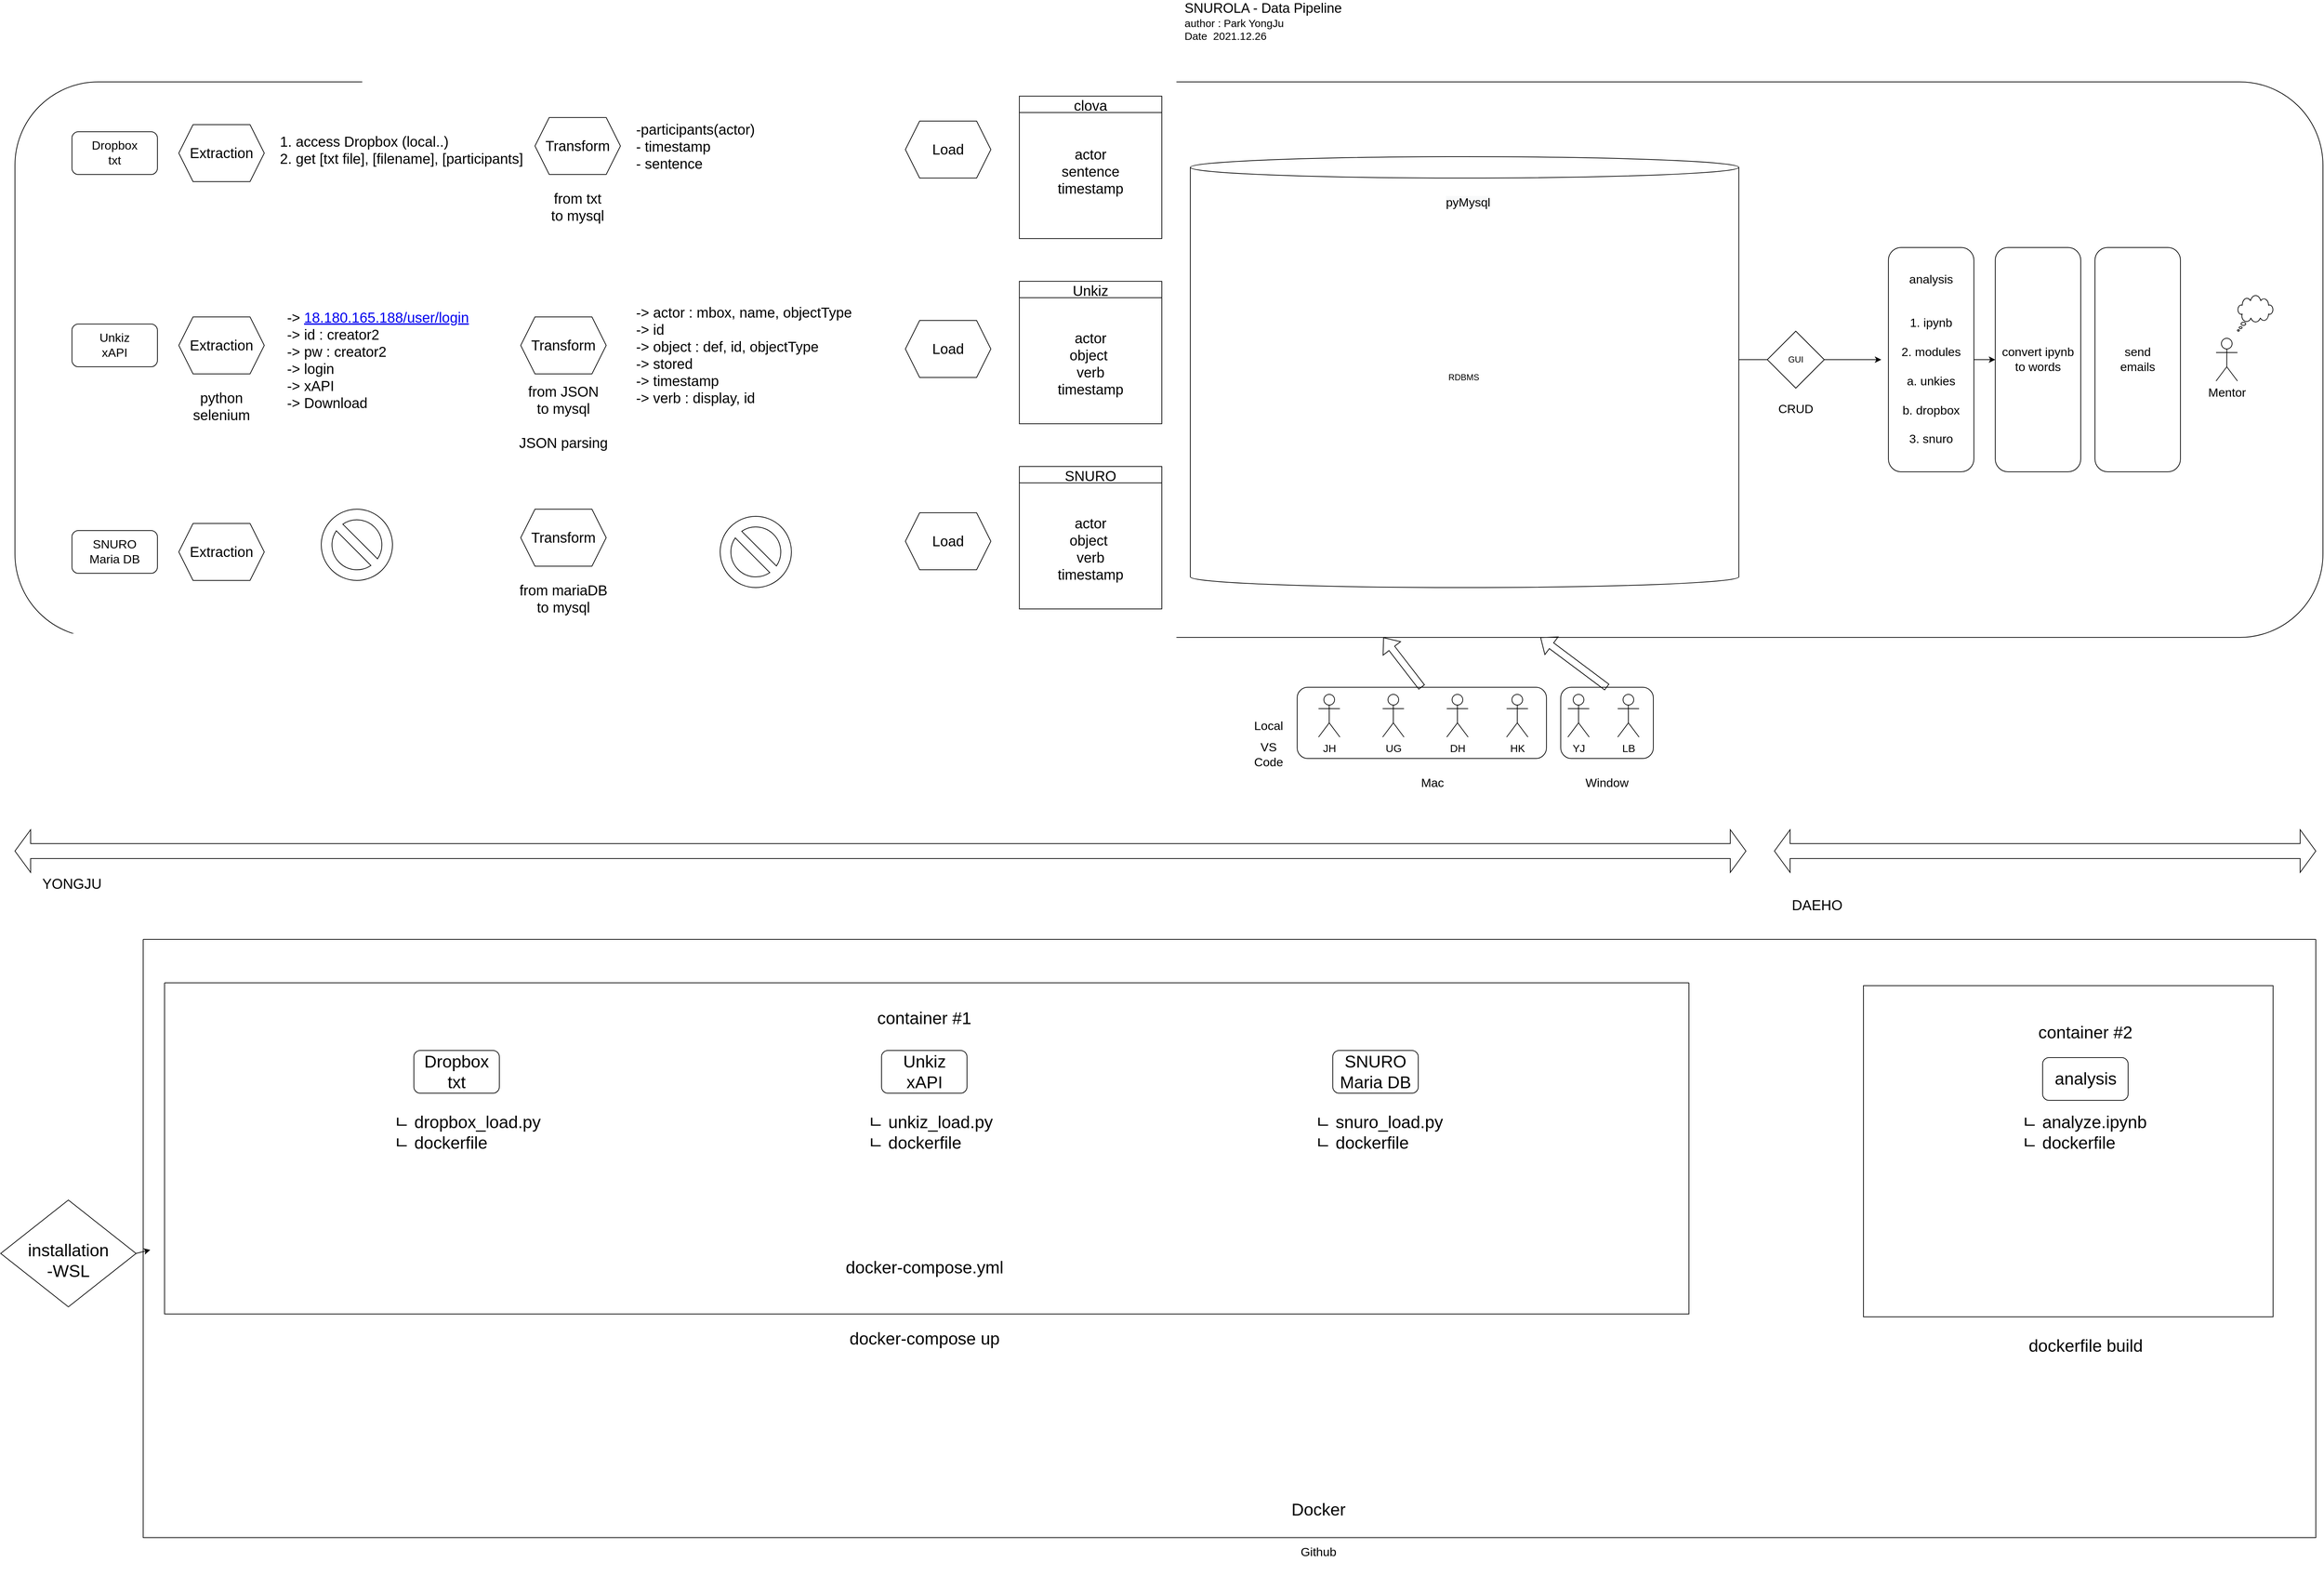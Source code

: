 <mxfile version="16.1.0" type="github">
  <diagram id="KomBlYfURObIVosx0nQ2" name="Page-1">
    <mxGraphModel dx="6326" dy="2348" grid="1" gridSize="10" guides="1" tooltips="1" connect="1" arrows="1" fold="1" page="1" pageScale="1" pageWidth="827" pageHeight="1169" math="0" shadow="0">
      <root>
        <mxCell id="0" />
        <mxCell id="1" parent="0" />
        <mxCell id="W7DBwRAsvJPkKnuEcQkR-81" value="" style="rhombus;whiteSpace=wrap;html=1;labelBackgroundColor=none;fontSize=24;fontColor=#000000;fillColor=none;" vertex="1" parent="1">
          <mxGeometry x="-1640" y="1700" width="190" height="150" as="geometry" />
        </mxCell>
        <mxCell id="mV-E5b2ut-4umRUvLPbg-17" value="" style="rounded=1;whiteSpace=wrap;html=1;fontSize=17;fillColor=none;" parent="1" vertex="1">
          <mxGeometry x="-1620" y="130" width="3240" height="780" as="geometry" />
        </mxCell>
        <mxCell id="mV-E5b2ut-4umRUvLPbg-1" value="&lt;font style=&quot;font-size: 19px&quot;&gt;SNUROLA - Data Pipeline&lt;br&gt;&lt;/font&gt;&lt;font style=&quot;font-size: 15px&quot;&gt;author : Park YongJu&lt;br&gt;Date&amp;nbsp; 2021.12.26&lt;/font&gt;" style="text;html=1;strokeColor=none;fillColor=none;align=left;verticalAlign=middle;whiteSpace=wrap;rounded=0;" parent="1" vertex="1">
          <mxGeometry x="20" y="30" width="230" height="30" as="geometry" />
        </mxCell>
        <mxCell id="mV-E5b2ut-4umRUvLPbg-2" value="JH" style="shape=umlActor;verticalLabelPosition=bottom;verticalAlign=top;html=1;outlineConnect=0;fontSize=15;" parent="1" vertex="1">
          <mxGeometry x="210" y="990" width="30" height="60" as="geometry" />
        </mxCell>
        <mxCell id="mV-E5b2ut-4umRUvLPbg-4" value="&lt;font style=&quot;font-size: 17px&quot;&gt;Local&lt;/font&gt;" style="text;html=1;strokeColor=none;fillColor=none;align=center;verticalAlign=middle;whiteSpace=wrap;rounded=0;fontSize=15;" parent="1" vertex="1">
          <mxGeometry x="110" y="1020" width="60" height="30" as="geometry" />
        </mxCell>
        <mxCell id="mV-E5b2ut-4umRUvLPbg-5" value="UG" style="shape=umlActor;verticalLabelPosition=bottom;verticalAlign=top;html=1;outlineConnect=0;fontSize=15;" parent="1" vertex="1">
          <mxGeometry x="300" y="990" width="30" height="60" as="geometry" />
        </mxCell>
        <mxCell id="mV-E5b2ut-4umRUvLPbg-6" value="DH" style="shape=umlActor;verticalLabelPosition=bottom;verticalAlign=top;html=1;outlineConnect=0;fontSize=15;" parent="1" vertex="1">
          <mxGeometry x="390" y="990" width="30" height="60" as="geometry" />
        </mxCell>
        <mxCell id="mV-E5b2ut-4umRUvLPbg-7" value="LB" style="shape=umlActor;verticalLabelPosition=bottom;verticalAlign=top;html=1;outlineConnect=0;fontSize=15;" parent="1" vertex="1">
          <mxGeometry x="630" y="990" width="30" height="60" as="geometry" />
        </mxCell>
        <mxCell id="mV-E5b2ut-4umRUvLPbg-8" value="HK" style="shape=umlActor;verticalLabelPosition=bottom;verticalAlign=top;html=1;outlineConnect=0;fontSize=15;" parent="1" vertex="1">
          <mxGeometry x="474" y="990" width="30" height="60" as="geometry" />
        </mxCell>
        <mxCell id="mV-E5b2ut-4umRUvLPbg-9" value="YJ" style="shape=umlActor;verticalLabelPosition=bottom;verticalAlign=top;html=1;outlineConnect=0;fontSize=15;" parent="1" vertex="1">
          <mxGeometry x="560" y="990" width="30" height="60" as="geometry" />
        </mxCell>
        <mxCell id="mV-E5b2ut-4umRUvLPbg-11" value="" style="rounded=1;whiteSpace=wrap;html=1;fontSize=17;fillColor=none;" parent="1" vertex="1">
          <mxGeometry x="180" y="980" width="350" height="100" as="geometry" />
        </mxCell>
        <mxCell id="mV-E5b2ut-4umRUvLPbg-12" value="" style="rounded=1;whiteSpace=wrap;html=1;fontSize=17;fillColor=none;" parent="1" vertex="1">
          <mxGeometry x="550" y="980" width="130" height="100" as="geometry" />
        </mxCell>
        <mxCell id="mV-E5b2ut-4umRUvLPbg-13" value="&lt;font style=&quot;font-size: 17px&quot;&gt;Mac&lt;/font&gt;" style="text;html=1;strokeColor=none;fillColor=none;align=center;verticalAlign=middle;whiteSpace=wrap;rounded=0;fontSize=15;" parent="1" vertex="1">
          <mxGeometry x="340" y="1100" width="60" height="30" as="geometry" />
        </mxCell>
        <mxCell id="mV-E5b2ut-4umRUvLPbg-14" value="&lt;font style=&quot;font-size: 17px&quot;&gt;Window&lt;/font&gt;" style="text;html=1;strokeColor=none;fillColor=none;align=center;verticalAlign=middle;whiteSpace=wrap;rounded=0;fontSize=15;" parent="1" vertex="1">
          <mxGeometry x="585" y="1100" width="60" height="30" as="geometry" />
        </mxCell>
        <mxCell id="mV-E5b2ut-4umRUvLPbg-18" value="" style="shape=flexArrow;endArrow=classic;html=1;rounded=0;fontSize=17;exitX=0.5;exitY=0;exitDx=0;exitDy=0;" parent="1" source="mV-E5b2ut-4umRUvLPbg-11" target="mV-E5b2ut-4umRUvLPbg-17" edge="1">
          <mxGeometry width="50" height="50" relative="1" as="geometry">
            <mxPoint x="540" y="570" as="sourcePoint" />
            <mxPoint x="590" y="520" as="targetPoint" />
          </mxGeometry>
        </mxCell>
        <mxCell id="mV-E5b2ut-4umRUvLPbg-19" value="" style="shape=flexArrow;endArrow=classic;html=1;rounded=0;fontSize=17;exitX=0.5;exitY=0;exitDx=0;exitDy=0;" parent="1" source="mV-E5b2ut-4umRUvLPbg-12" target="mV-E5b2ut-4umRUvLPbg-17" edge="1">
          <mxGeometry width="50" height="50" relative="1" as="geometry">
            <mxPoint x="540" y="570" as="sourcePoint" />
            <mxPoint x="590" y="520" as="targetPoint" />
          </mxGeometry>
        </mxCell>
        <mxCell id="mV-E5b2ut-4umRUvLPbg-26" value="analysis&lt;br&gt;&lt;br&gt;&lt;br&gt;1. ipynb&lt;br&gt;&lt;br&gt;2. modules&lt;br&gt;&lt;br&gt;a. unkies&lt;br&gt;&lt;br&gt;b. dropbox&lt;br&gt;&lt;br&gt;3. snuro" style="rounded=1;whiteSpace=wrap;html=1;fontSize=17;fillColor=none;" parent="1" vertex="1">
          <mxGeometry x="1010" y="362.5" width="120" height="315" as="geometry" />
        </mxCell>
        <mxCell id="mV-E5b2ut-4umRUvLPbg-29" value="convert ipynb to words" style="rounded=1;whiteSpace=wrap;html=1;fontSize=17;fillColor=none;" parent="1" vertex="1">
          <mxGeometry x="1160" y="362.5" width="120" height="315" as="geometry" />
        </mxCell>
        <mxCell id="mV-E5b2ut-4umRUvLPbg-31" value="" style="shape=cylinder3;whiteSpace=wrap;html=1;boundedLbl=1;backgroundOutline=1;size=15;glass=1;fontSize=17;fillColor=none;" parent="1" vertex="1">
          <mxGeometry x="30" y="235" width="770" height="605" as="geometry" />
        </mxCell>
        <mxCell id="mV-E5b2ut-4umRUvLPbg-34" value="&lt;span style=&quot;font-size: 17px&quot;&gt;VS Code&lt;/span&gt;" style="text;html=1;strokeColor=none;fillColor=none;align=center;verticalAlign=middle;whiteSpace=wrap;rounded=0;fontSize=15;" parent="1" vertex="1">
          <mxGeometry x="110" y="1060" width="60" height="30" as="geometry" />
        </mxCell>
        <mxCell id="W7DBwRAsvJPkKnuEcQkR-1" value="GUI" style="rhombus;whiteSpace=wrap;html=1;" vertex="1" parent="1">
          <mxGeometry x="840" y="480" width="80" height="80" as="geometry" />
        </mxCell>
        <mxCell id="W7DBwRAsvJPkKnuEcQkR-2" value="" style="endArrow=none;html=1;rounded=0;entryX=0;entryY=0.5;entryDx=0;entryDy=0;" edge="1" parent="1" target="W7DBwRAsvJPkKnuEcQkR-1">
          <mxGeometry width="50" height="50" relative="1" as="geometry">
            <mxPoint x="800" y="520" as="sourcePoint" />
            <mxPoint x="1340" y="700" as="targetPoint" />
          </mxGeometry>
        </mxCell>
        <mxCell id="W7DBwRAsvJPkKnuEcQkR-4" value="" style="endArrow=classic;html=1;rounded=0;exitX=1;exitY=0.5;exitDx=0;exitDy=0;" edge="1" parent="1" source="W7DBwRAsvJPkKnuEcQkR-1">
          <mxGeometry width="50" height="50" relative="1" as="geometry">
            <mxPoint x="1560" y="660" as="sourcePoint" />
            <mxPoint x="1000" y="520" as="targetPoint" />
          </mxGeometry>
        </mxCell>
        <mxCell id="W7DBwRAsvJPkKnuEcQkR-5" value="" style="endArrow=classic;html=1;rounded=0;exitX=1;exitY=0.5;exitDx=0;exitDy=0;entryX=0;entryY=0.5;entryDx=0;entryDy=0;" edge="1" parent="1" source="mV-E5b2ut-4umRUvLPbg-26" target="mV-E5b2ut-4umRUvLPbg-29">
          <mxGeometry width="50" height="50" relative="1" as="geometry">
            <mxPoint x="1510" y="710" as="sourcePoint" />
            <mxPoint x="1560" y="660" as="targetPoint" />
          </mxGeometry>
        </mxCell>
        <mxCell id="W7DBwRAsvJPkKnuEcQkR-6" value="&lt;br&gt;&lt;br&gt;&lt;span style=&quot;color: rgb(0 , 0 , 0) ; font-family: &amp;#34;helvetica&amp;#34; ; font-size: 17px ; font-style: normal ; font-weight: 400 ; letter-spacing: normal ; text-align: center ; text-indent: 0px ; text-transform: none ; word-spacing: 0px ; background-color: rgb(248 , 249 , 250) ; display: inline ; float: none&quot;&gt;pyMysql&lt;/span&gt;" style="text;html=1;strokeColor=none;fillColor=none;align=center;verticalAlign=middle;whiteSpace=wrap;rounded=0;" vertex="1" parent="1">
          <mxGeometry x="390" y="270" width="60" height="30" as="geometry" />
        </mxCell>
        <mxCell id="W7DBwRAsvJPkKnuEcQkR-8" value="&lt;font style=&quot;font-size: 17px&quot;&gt;SNURO&lt;br&gt;Maria DB&lt;/font&gt;" style="rounded=1;whiteSpace=wrap;html=1;" vertex="1" parent="1">
          <mxGeometry x="-1540" y="760" width="120" height="60" as="geometry" />
        </mxCell>
        <mxCell id="W7DBwRAsvJPkKnuEcQkR-9" value="Unkiz&lt;br&gt;xAPI" style="rounded=1;whiteSpace=wrap;html=1;fontSize=17;" vertex="1" parent="1">
          <mxGeometry x="-1540" y="470" width="120" height="60" as="geometry" />
        </mxCell>
        <mxCell id="W7DBwRAsvJPkKnuEcQkR-10" value="Dropbox&lt;br&gt;txt" style="rounded=1;whiteSpace=wrap;html=1;fontSize=17;" vertex="1" parent="1">
          <mxGeometry x="-1540" y="200" width="120" height="60" as="geometry" />
        </mxCell>
        <mxCell id="W7DBwRAsvJPkKnuEcQkR-11" value="Mentor" style="shape=umlActor;verticalLabelPosition=bottom;verticalAlign=top;html=1;outlineConnect=0;fontSize=17;" vertex="1" parent="1">
          <mxGeometry x="1470" y="490" width="30" height="60" as="geometry" />
        </mxCell>
        <mxCell id="W7DBwRAsvJPkKnuEcQkR-12" value="" style="whiteSpace=wrap;html=1;shape=mxgraph.basic.cloud_callout;fontSize=17;" vertex="1" parent="1">
          <mxGeometry x="1500" y="430" width="50" height="50" as="geometry" />
        </mxCell>
        <mxCell id="W7DBwRAsvJPkKnuEcQkR-16" value="&lt;span style=&quot;font-family: &amp;#34;apple sd gothic neo&amp;#34; , &amp;#34;arial&amp;#34; , sans-serif ; text-align: left&quot;&gt;&lt;font style=&quot;font-size: 20px&quot;&gt;Extraction&lt;/font&gt;&lt;/span&gt;" style="shape=hexagon;perimeter=hexagonPerimeter2;whiteSpace=wrap;html=1;fixedSize=1;fontSize=17;" vertex="1" parent="1">
          <mxGeometry x="-1390" y="190" width="120" height="80" as="geometry" />
        </mxCell>
        <mxCell id="W7DBwRAsvJPkKnuEcQkR-17" value="&lt;span style=&quot;font-family: &amp;#34;apple sd gothic neo&amp;#34; , &amp;#34;arial&amp;#34; , sans-serif ; text-align: left&quot;&gt;&lt;font style=&quot;font-size: 20px&quot;&gt;Extraction&lt;/font&gt;&lt;/span&gt;" style="shape=hexagon;perimeter=hexagonPerimeter2;whiteSpace=wrap;html=1;fixedSize=1;fontSize=17;" vertex="1" parent="1">
          <mxGeometry x="-1390" y="460" width="120" height="80" as="geometry" />
        </mxCell>
        <mxCell id="W7DBwRAsvJPkKnuEcQkR-18" value="&lt;span style=&quot;font-family: &amp;#34;apple sd gothic neo&amp;#34; , &amp;#34;arial&amp;#34; , sans-serif ; text-align: left&quot;&gt;&lt;font style=&quot;font-size: 20px&quot;&gt;Extraction&lt;/font&gt;&lt;/span&gt;" style="shape=hexagon;perimeter=hexagonPerimeter2;whiteSpace=wrap;html=1;fixedSize=1;fontSize=17;" vertex="1" parent="1">
          <mxGeometry x="-1390" y="750" width="120" height="80" as="geometry" />
        </mxCell>
        <mxCell id="W7DBwRAsvJPkKnuEcQkR-19" value="-&amp;gt;&amp;nbsp;&lt;a href=&quot;http://18.180.165.188/user/login&quot;&gt;18.180.165.188/user/login&lt;/a&gt;&lt;br&gt;-&amp;gt; id : creator2&lt;br&gt;-&amp;gt; pw : creator2&lt;br&gt;-&amp;gt; login&lt;br&gt;-&amp;gt; xAPI&lt;br&gt;-&amp;gt; Download" style="text;html=1;strokeColor=none;fillColor=none;align=left;verticalAlign=middle;whiteSpace=wrap;rounded=0;labelBackgroundColor=none;fontSize=20;fontColor=#000000;" vertex="1" parent="1">
          <mxGeometry x="-1240.5" y="445" width="287" height="150" as="geometry" />
        </mxCell>
        <mxCell id="W7DBwRAsvJPkKnuEcQkR-21" value="&lt;span style=&quot;font-family: &amp;#34;apple sd gothic neo&amp;#34; , &amp;#34;arial&amp;#34; , sans-serif ; text-align: left&quot;&gt;&lt;font style=&quot;font-size: 20px&quot;&gt;Transform&lt;/font&gt;&lt;/span&gt;" style="shape=hexagon;perimeter=hexagonPerimeter2;whiteSpace=wrap;html=1;fixedSize=1;fontSize=17;" vertex="1" parent="1">
          <mxGeometry x="-910" y="460" width="120" height="80" as="geometry" />
        </mxCell>
        <mxCell id="W7DBwRAsvJPkKnuEcQkR-22" value="-&amp;gt; actor : mbox, name, objectType&lt;br&gt;-&amp;gt; id&lt;br&gt;-&amp;gt; object : def, id, objectType&lt;br&gt;-&amp;gt; stored&lt;br&gt;-&amp;gt; timestamp&lt;br&gt;-&amp;gt; verb : display, id&lt;br&gt;&lt;br&gt;" style="text;html=1;strokeColor=none;fillColor=none;align=left;verticalAlign=middle;whiteSpace=wrap;rounded=0;labelBackgroundColor=none;fontSize=20;fontColor=#000000;" vertex="1" parent="1">
          <mxGeometry x="-750" y="450" width="320" height="150" as="geometry" />
        </mxCell>
        <mxCell id="W7DBwRAsvJPkKnuEcQkR-23" value="from JSON &lt;br&gt;to mysql&lt;br&gt;&lt;br&gt;JSON parsing" style="text;html=1;strokeColor=none;fillColor=none;align=center;verticalAlign=middle;whiteSpace=wrap;rounded=0;labelBackgroundColor=none;fontSize=20;fontColor=#000000;" vertex="1" parent="1">
          <mxGeometry x="-920" y="570" width="140" height="60" as="geometry" />
        </mxCell>
        <mxCell id="W7DBwRAsvJPkKnuEcQkR-24" value="&lt;span style=&quot;font-family: &amp;#34;apple sd gothic neo&amp;#34; , &amp;#34;arial&amp;#34; , sans-serif ; text-align: left&quot;&gt;&lt;font style=&quot;font-size: 20px&quot;&gt;Load&lt;/font&gt;&lt;/span&gt;" style="shape=hexagon;perimeter=hexagonPerimeter2;whiteSpace=wrap;html=1;fixedSize=1;fontSize=17;" vertex="1" parent="1">
          <mxGeometry x="-370" y="465" width="120" height="80" as="geometry" />
        </mxCell>
        <mxCell id="W7DBwRAsvJPkKnuEcQkR-26" value="Unkiz" style="swimlane;labelBackgroundColor=none;fontSize=20;fontColor=#000000;fontStyle=0" vertex="1" parent="1">
          <mxGeometry x="-210" y="410" width="200" height="200" as="geometry" />
        </mxCell>
        <mxCell id="W7DBwRAsvJPkKnuEcQkR-42" value="actor&lt;br&gt;object&amp;nbsp;&lt;br&gt;verb&lt;br&gt;timestamp" style="text;html=1;strokeColor=none;fillColor=none;align=center;verticalAlign=middle;whiteSpace=wrap;rounded=0;labelBackgroundColor=none;fontSize=20;fontColor=#000000;" vertex="1" parent="W7DBwRAsvJPkKnuEcQkR-26">
          <mxGeometry x="70" y="100" width="60" height="30" as="geometry" />
        </mxCell>
        <mxCell id="W7DBwRAsvJPkKnuEcQkR-27" value="&lt;span style=&quot;font-family: &amp;#34;apple sd gothic neo&amp;#34; , &amp;#34;arial&amp;#34; , sans-serif ; text-align: left&quot;&gt;&lt;font style=&quot;font-size: 20px&quot;&gt;Transform&lt;/font&gt;&lt;/span&gt;" style="shape=hexagon;perimeter=hexagonPerimeter2;whiteSpace=wrap;html=1;fixedSize=1;fontSize=17;" vertex="1" parent="1">
          <mxGeometry x="-910" y="730" width="120" height="80" as="geometry" />
        </mxCell>
        <mxCell id="W7DBwRAsvJPkKnuEcQkR-28" value="from mariaDB&lt;br&gt;to mysql" style="text;html=1;strokeColor=none;fillColor=none;align=center;verticalAlign=middle;whiteSpace=wrap;rounded=0;labelBackgroundColor=none;fontSize=20;fontColor=#000000;" vertex="1" parent="1">
          <mxGeometry x="-920" y="825" width="140" height="60" as="geometry" />
        </mxCell>
        <mxCell id="W7DBwRAsvJPkKnuEcQkR-29" value="&lt;span style=&quot;font-family: &amp;#34;apple sd gothic neo&amp;#34; , &amp;#34;arial&amp;#34; , sans-serif ; text-align: left&quot;&gt;&lt;font style=&quot;font-size: 20px&quot;&gt;Load&lt;/font&gt;&lt;/span&gt;" style="shape=hexagon;perimeter=hexagonPerimeter2;whiteSpace=wrap;html=1;fixedSize=1;fontSize=17;" vertex="1" parent="1">
          <mxGeometry x="-370" y="735" width="120" height="80" as="geometry" />
        </mxCell>
        <mxCell id="W7DBwRAsvJPkKnuEcQkR-30" value="&lt;span style=&quot;font-family: &amp;#34;apple sd gothic neo&amp;#34; , &amp;#34;arial&amp;#34; , sans-serif ; text-align: left&quot;&gt;&lt;font style=&quot;font-size: 20px&quot;&gt;Transform&lt;/font&gt;&lt;/span&gt;" style="shape=hexagon;perimeter=hexagonPerimeter2;whiteSpace=wrap;html=1;fixedSize=1;fontSize=17;" vertex="1" parent="1">
          <mxGeometry x="-890" y="180" width="120" height="80" as="geometry" />
        </mxCell>
        <mxCell id="W7DBwRAsvJPkKnuEcQkR-31" value="from txt&lt;br&gt;to mysql" style="text;html=1;strokeColor=none;fillColor=none;align=center;verticalAlign=middle;whiteSpace=wrap;rounded=0;labelBackgroundColor=none;fontSize=20;fontColor=#000000;" vertex="1" parent="1">
          <mxGeometry x="-900" y="275" width="140" height="60" as="geometry" />
        </mxCell>
        <mxCell id="W7DBwRAsvJPkKnuEcQkR-32" value="&lt;span style=&quot;font-family: &amp;#34;apple sd gothic neo&amp;#34; , &amp;#34;arial&amp;#34; , sans-serif ; text-align: left&quot;&gt;&lt;font style=&quot;font-size: 20px&quot;&gt;Load&lt;/font&gt;&lt;/span&gt;" style="shape=hexagon;perimeter=hexagonPerimeter2;whiteSpace=wrap;html=1;fixedSize=1;fontSize=17;" vertex="1" parent="1">
          <mxGeometry x="-370" y="185" width="120" height="80" as="geometry" />
        </mxCell>
        <mxCell id="W7DBwRAsvJPkKnuEcQkR-33" value="1. access Dropbox (local..)&lt;br&gt;2. get [txt file], [filename], [participants]" style="text;html=1;strokeColor=none;fillColor=none;align=left;verticalAlign=middle;whiteSpace=wrap;rounded=0;labelBackgroundColor=none;fontSize=20;fontColor=#000000;" vertex="1" parent="1">
          <mxGeometry x="-1250" y="195" width="350" height="60" as="geometry" />
        </mxCell>
        <mxCell id="W7DBwRAsvJPkKnuEcQkR-34" value="-participants(actor)&lt;br&gt;- timestamp&lt;br&gt;- sentence" style="text;html=1;strokeColor=none;fillColor=none;align=left;verticalAlign=middle;whiteSpace=wrap;rounded=0;labelBackgroundColor=none;fontSize=20;fontColor=#000000;" vertex="1" parent="1">
          <mxGeometry x="-750" y="180" width="210" height="80" as="geometry" />
        </mxCell>
        <mxCell id="W7DBwRAsvJPkKnuEcQkR-35" value="clova" style="swimlane;labelBackgroundColor=none;fontSize=20;fontColor=#000000;fontStyle=0" vertex="1" parent="1">
          <mxGeometry x="-210" y="150" width="200" height="200" as="geometry" />
        </mxCell>
        <mxCell id="W7DBwRAsvJPkKnuEcQkR-47" value="actor&lt;br&gt;sentence&lt;br&gt;timestamp" style="text;html=1;strokeColor=none;fillColor=none;align=center;verticalAlign=middle;whiteSpace=wrap;rounded=0;labelBackgroundColor=none;fontSize=20;fontColor=#000000;" vertex="1" parent="W7DBwRAsvJPkKnuEcQkR-35">
          <mxGeometry x="70" y="90" width="60" height="30" as="geometry" />
        </mxCell>
        <mxCell id="W7DBwRAsvJPkKnuEcQkR-36" value="SNURO" style="swimlane;labelBackgroundColor=none;fontSize=20;fontColor=#000000;fontStyle=0" vertex="1" parent="1">
          <mxGeometry x="-210" y="670" width="200" height="200" as="geometry" />
        </mxCell>
        <mxCell id="W7DBwRAsvJPkKnuEcQkR-46" value="actor&lt;br&gt;object&amp;nbsp;&lt;br&gt;verb&lt;br&gt;timestamp" style="text;html=1;strokeColor=none;fillColor=none;align=center;verticalAlign=middle;whiteSpace=wrap;rounded=0;labelBackgroundColor=none;fontSize=20;fontColor=#000000;" vertex="1" parent="W7DBwRAsvJPkKnuEcQkR-36">
          <mxGeometry x="70" y="100" width="60" height="30" as="geometry" />
        </mxCell>
        <mxCell id="W7DBwRAsvJPkKnuEcQkR-37" value="python&lt;br&gt;selenium" style="text;html=1;strokeColor=none;fillColor=none;align=center;verticalAlign=middle;whiteSpace=wrap;rounded=0;labelBackgroundColor=none;fontSize=20;fontColor=#000000;" vertex="1" parent="1">
          <mxGeometry x="-1400" y="555" width="140" height="60" as="geometry" />
        </mxCell>
        <mxCell id="W7DBwRAsvJPkKnuEcQkR-39" value="send&lt;br&gt;emails" style="rounded=1;whiteSpace=wrap;html=1;fontSize=17;fillColor=none;" vertex="1" parent="1">
          <mxGeometry x="1300" y="362.5" width="120" height="315" as="geometry" />
        </mxCell>
        <mxCell id="W7DBwRAsvJPkKnuEcQkR-54" value="" style="verticalLabelPosition=bottom;verticalAlign=top;html=1;shape=mxgraph.basic.no_symbol;labelBackgroundColor=none;fontSize=20;fontColor=#000000;fillColor=none;" vertex="1" parent="1">
          <mxGeometry x="-1190" y="730" width="100" height="100" as="geometry" />
        </mxCell>
        <mxCell id="W7DBwRAsvJPkKnuEcQkR-55" value="" style="verticalLabelPosition=bottom;verticalAlign=top;html=1;shape=mxgraph.basic.no_symbol;labelBackgroundColor=none;fontSize=20;fontColor=#000000;fillColor=none;" vertex="1" parent="1">
          <mxGeometry x="-630" y="740" width="100" height="100" as="geometry" />
        </mxCell>
        <mxCell id="W7DBwRAsvJPkKnuEcQkR-56" value="&lt;span style=&quot;font-size: 17px&quot;&gt;CRUD&lt;br&gt;&lt;/span&gt;" style="text;html=1;strokeColor=none;fillColor=none;align=center;verticalAlign=middle;whiteSpace=wrap;rounded=0;fontSize=15;" vertex="1" parent="1">
          <mxGeometry x="850" y="575" width="60" height="30" as="geometry" />
        </mxCell>
        <mxCell id="W7DBwRAsvJPkKnuEcQkR-59" value="" style="html=1;shadow=0;dashed=0;align=center;verticalAlign=middle;shape=mxgraph.arrows2.twoWayArrow;dy=0.65;dx=22;labelBackgroundColor=none;fontSize=20;fontColor=#000000;fillColor=none;" vertex="1" parent="1">
          <mxGeometry x="-1620" y="1180" width="2430" height="60" as="geometry" />
        </mxCell>
        <mxCell id="W7DBwRAsvJPkKnuEcQkR-60" value="" style="html=1;shadow=0;dashed=0;align=center;verticalAlign=middle;shape=mxgraph.arrows2.twoWayArrow;dy=0.65;dx=22;labelBackgroundColor=none;fontSize=20;fontColor=#000000;fillColor=none;" vertex="1" parent="1">
          <mxGeometry x="850" y="1180" width="760" height="60" as="geometry" />
        </mxCell>
        <mxCell id="W7DBwRAsvJPkKnuEcQkR-61" value="YONGJU" style="text;html=1;strokeColor=none;fillColor=none;align=center;verticalAlign=middle;whiteSpace=wrap;rounded=0;labelBackgroundColor=none;fontSize=20;fontColor=#000000;" vertex="1" parent="1">
          <mxGeometry x="-1570" y="1240" width="60" height="30" as="geometry" />
        </mxCell>
        <mxCell id="W7DBwRAsvJPkKnuEcQkR-62" value="DAEHO" style="text;html=1;strokeColor=none;fillColor=none;align=center;verticalAlign=middle;whiteSpace=wrap;rounded=0;labelBackgroundColor=none;fontSize=20;fontColor=#000000;" vertex="1" parent="1">
          <mxGeometry x="880" y="1270" width="60" height="30" as="geometry" />
        </mxCell>
        <mxCell id="W7DBwRAsvJPkKnuEcQkR-66" value="&lt;span style=&quot;font-size: 17px&quot;&gt;Github&lt;br&gt;&lt;br&gt;&lt;/span&gt;" style="text;html=1;strokeColor=none;fillColor=none;align=center;verticalAlign=middle;whiteSpace=wrap;rounded=0;fontSize=15;" vertex="1" parent="1">
          <mxGeometry x="180" y="2190" width="60" height="30" as="geometry" />
        </mxCell>
        <mxCell id="W7DBwRAsvJPkKnuEcQkR-67" value="" style="swimlane;startSize=0;labelBackgroundColor=none;fontSize=36;fontColor=#000000;fillColor=none;" vertex="1" parent="1">
          <mxGeometry x="-1410" y="1395" width="2140" height="465" as="geometry" />
        </mxCell>
        <mxCell id="W7DBwRAsvJPkKnuEcQkR-70" value="" style="swimlane;startSize=0;labelBackgroundColor=none;fontSize=36;fontColor=#000000;fillColor=none;" vertex="1" parent="1">
          <mxGeometry x="-1440" y="1334" width="3050" height="840" as="geometry" />
        </mxCell>
        <mxCell id="W7DBwRAsvJPkKnuEcQkR-68" value="" style="rounded=0;whiteSpace=wrap;html=1;labelBackgroundColor=none;fontSize=36;fontColor=#000000;fillColor=none;" vertex="1" parent="W7DBwRAsvJPkKnuEcQkR-70">
          <mxGeometry x="2415" y="65" width="575" height="465" as="geometry" />
        </mxCell>
        <mxCell id="W7DBwRAsvJPkKnuEcQkR-71" value="&lt;font style=&quot;font-size: 24px&quot;&gt;container #1&lt;/font&gt;" style="text;html=1;strokeColor=none;fillColor=none;align=center;verticalAlign=middle;whiteSpace=wrap;rounded=0;fontSize=15;" vertex="1" parent="W7DBwRAsvJPkKnuEcQkR-70">
          <mxGeometry x="1000" y="96" width="193" height="30" as="geometry" />
        </mxCell>
        <mxCell id="W7DBwRAsvJPkKnuEcQkR-72" value="&lt;font style=&quot;font-size: 24px&quot;&gt;container #2&lt;/font&gt;" style="text;html=1;strokeColor=none;fillColor=none;align=center;verticalAlign=middle;whiteSpace=wrap;rounded=0;fontSize=15;" vertex="1" parent="W7DBwRAsvJPkKnuEcQkR-70">
          <mxGeometry x="2630" y="116" width="193" height="30" as="geometry" />
        </mxCell>
        <mxCell id="W7DBwRAsvJPkKnuEcQkR-73" value="&lt;div style=&quot;text-align: left&quot;&gt;&lt;span style=&quot;font-size: 24px&quot;&gt;ㄴ dropbox_load.py&lt;/span&gt;&lt;/div&gt;&lt;font style=&quot;font-size: 24px&quot;&gt;&lt;div style=&quot;text-align: left&quot;&gt;&lt;span&gt;ㄴ dockerfile&lt;/span&gt;&lt;/div&gt;&lt;/font&gt;" style="text;html=1;strokeColor=none;fillColor=none;align=center;verticalAlign=middle;whiteSpace=wrap;rounded=0;fontSize=15;" vertex="1" parent="W7DBwRAsvJPkKnuEcQkR-70">
          <mxGeometry x="240" y="256" width="430" height="30" as="geometry" />
        </mxCell>
        <mxCell id="W7DBwRAsvJPkKnuEcQkR-64" value="&lt;font style=&quot;font-size: 24px&quot;&gt;Docker&lt;/font&gt;" style="text;html=1;strokeColor=none;fillColor=none;align=center;verticalAlign=middle;whiteSpace=wrap;rounded=0;fontSize=15;" vertex="1" parent="W7DBwRAsvJPkKnuEcQkR-70">
          <mxGeometry x="1620" y="786" width="60" height="30" as="geometry" />
        </mxCell>
        <mxCell id="W7DBwRAsvJPkKnuEcQkR-77" value="&lt;font style=&quot;font-size: 24px&quot;&gt;SNURO&lt;br&gt;Maria DB&lt;/font&gt;" style="rounded=1;whiteSpace=wrap;html=1;" vertex="1" parent="W7DBwRAsvJPkKnuEcQkR-70">
          <mxGeometry x="1670" y="156" width="120" height="60" as="geometry" />
        </mxCell>
        <mxCell id="W7DBwRAsvJPkKnuEcQkR-78" value="&lt;font style=&quot;font-size: 24px&quot;&gt;Unkiz&lt;br&gt;xAPI&lt;/font&gt;" style="rounded=1;whiteSpace=wrap;html=1;fontSize=17;" vertex="1" parent="W7DBwRAsvJPkKnuEcQkR-70">
          <mxGeometry x="1036.5" y="156" width="120" height="60" as="geometry" />
        </mxCell>
        <mxCell id="W7DBwRAsvJPkKnuEcQkR-79" value="&lt;font style=&quot;font-size: 24px&quot;&gt;Dropbox&lt;br&gt;txt&lt;/font&gt;" style="rounded=1;whiteSpace=wrap;html=1;fontSize=17;" vertex="1" parent="W7DBwRAsvJPkKnuEcQkR-70">
          <mxGeometry x="380" y="156" width="120" height="60" as="geometry" />
        </mxCell>
        <mxCell id="W7DBwRAsvJPkKnuEcQkR-83" value="&lt;div style=&quot;text-align: left&quot;&gt;&lt;span style=&quot;font-size: 24px&quot;&gt;ㄴ unkiz_load.py&lt;/span&gt;&lt;/div&gt;&lt;font style=&quot;font-size: 24px&quot;&gt;&lt;div style=&quot;text-align: left&quot;&gt;&lt;span&gt;ㄴ dockerfile&lt;/span&gt;&lt;/div&gt;&lt;/font&gt;" style="text;html=1;strokeColor=none;fillColor=none;align=center;verticalAlign=middle;whiteSpace=wrap;rounded=0;fontSize=15;" vertex="1" parent="W7DBwRAsvJPkKnuEcQkR-70">
          <mxGeometry x="890" y="256" width="430" height="30" as="geometry" />
        </mxCell>
        <mxCell id="W7DBwRAsvJPkKnuEcQkR-84" value="&lt;div style=&quot;text-align: left&quot;&gt;&lt;span style=&quot;font-size: 24px&quot;&gt;ㄴ snuro_load.py&lt;/span&gt;&lt;/div&gt;&lt;font style=&quot;font-size: 24px&quot;&gt;&lt;div style=&quot;text-align: left&quot;&gt;&lt;span&gt;ㄴ dockerfile&lt;/span&gt;&lt;/div&gt;&lt;/font&gt;" style="text;html=1;strokeColor=none;fillColor=none;align=center;verticalAlign=middle;whiteSpace=wrap;rounded=0;fontSize=15;" vertex="1" parent="W7DBwRAsvJPkKnuEcQkR-70">
          <mxGeometry x="1520" y="256" width="430" height="30" as="geometry" />
        </mxCell>
        <mxCell id="W7DBwRAsvJPkKnuEcQkR-85" value="&lt;div style=&quot;text-align: left&quot;&gt;&lt;span style=&quot;font-size: 24px&quot;&gt;docker-compose.yml&lt;/span&gt;&lt;/div&gt;" style="text;html=1;strokeColor=none;fillColor=none;align=center;verticalAlign=middle;whiteSpace=wrap;rounded=0;fontSize=15;" vertex="1" parent="W7DBwRAsvJPkKnuEcQkR-70">
          <mxGeometry x="881.5" y="446" width="430" height="30" as="geometry" />
        </mxCell>
        <mxCell id="W7DBwRAsvJPkKnuEcQkR-87" value="&lt;div style=&quot;text-align: left&quot;&gt;&lt;span style=&quot;font-size: 24px&quot;&gt;docker-compose up&lt;/span&gt;&lt;/div&gt;" style="text;html=1;strokeColor=none;fillColor=none;align=center;verticalAlign=middle;whiteSpace=wrap;rounded=0;fontSize=15;" vertex="1" parent="W7DBwRAsvJPkKnuEcQkR-70">
          <mxGeometry x="881.5" y="546" width="430" height="30" as="geometry" />
        </mxCell>
        <mxCell id="W7DBwRAsvJPkKnuEcQkR-88" value="&lt;span style=&quot;font-size: 24px&quot;&gt;analysis&lt;/span&gt;" style="rounded=1;whiteSpace=wrap;html=1;" vertex="1" parent="W7DBwRAsvJPkKnuEcQkR-70">
          <mxGeometry x="2666.5" y="166" width="120" height="60" as="geometry" />
        </mxCell>
        <mxCell id="W7DBwRAsvJPkKnuEcQkR-89" value="&lt;div style=&quot;text-align: left&quot;&gt;&lt;span style=&quot;font-size: 24px&quot;&gt;ㄴ analyze.ipynb&lt;/span&gt;&lt;/div&gt;&lt;div style=&quot;text-align: left&quot;&gt;&lt;span style=&quot;font-size: 24px&quot;&gt;ㄴ dockerfile&lt;/span&gt;&lt;/div&gt;" style="text;html=1;strokeColor=none;fillColor=none;align=center;verticalAlign=middle;whiteSpace=wrap;rounded=0;fontSize=15;" vertex="1" parent="W7DBwRAsvJPkKnuEcQkR-70">
          <mxGeometry x="2510" y="256" width="430" height="30" as="geometry" />
        </mxCell>
        <mxCell id="W7DBwRAsvJPkKnuEcQkR-90" value="&lt;div style=&quot;text-align: left&quot;&gt;&lt;span style=&quot;font-size: 24px&quot;&gt;dockerfile build&lt;/span&gt;&lt;/div&gt;" style="text;html=1;strokeColor=none;fillColor=none;align=center;verticalAlign=middle;whiteSpace=wrap;rounded=0;fontSize=15;" vertex="1" parent="W7DBwRAsvJPkKnuEcQkR-70">
          <mxGeometry x="2511.5" y="556" width="430" height="30" as="geometry" />
        </mxCell>
        <mxCell id="W7DBwRAsvJPkKnuEcQkR-74" value="RDBMS" style="text;html=1;strokeColor=none;fillColor=none;align=center;verticalAlign=middle;whiteSpace=wrap;rounded=0;" vertex="1" parent="1">
          <mxGeometry x="384" y="530" width="60" height="30" as="geometry" />
        </mxCell>
        <mxCell id="W7DBwRAsvJPkKnuEcQkR-76" value="&lt;font style=&quot;font-size: 24px&quot;&gt;installation&lt;br&gt;-WSL&lt;br&gt;&lt;/font&gt;" style="text;html=1;strokeColor=none;fillColor=none;align=center;verticalAlign=middle;whiteSpace=wrap;rounded=0;labelBackgroundColor=none;fontSize=18;fontColor=#000000;" vertex="1" parent="1">
          <mxGeometry x="-1575" y="1770" width="60" height="30" as="geometry" />
        </mxCell>
        <mxCell id="W7DBwRAsvJPkKnuEcQkR-82" value="" style="endArrow=classic;html=1;rounded=0;fontSize=24;fontColor=#000000;exitX=1;exitY=0.5;exitDx=0;exitDy=0;" edge="1" parent="1" source="W7DBwRAsvJPkKnuEcQkR-81">
          <mxGeometry width="50" height="50" relative="1" as="geometry">
            <mxPoint x="200" y="1800" as="sourcePoint" />
            <mxPoint x="-1430" y="1770" as="targetPoint" />
          </mxGeometry>
        </mxCell>
      </root>
    </mxGraphModel>
  </diagram>
</mxfile>
